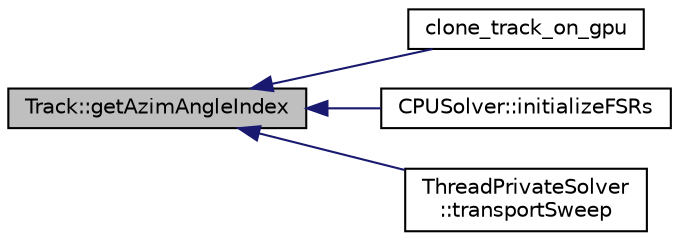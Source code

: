 digraph "Track::getAzimAngleIndex"
{
  edge [fontname="Helvetica",fontsize="10",labelfontname="Helvetica",labelfontsize="10"];
  node [fontname="Helvetica",fontsize="10",shape=record];
  rankdir="LR";
  Node1 [label="Track::getAzimAngleIndex",height=0.2,width=0.4,color="black", fillcolor="grey75", style="filled" fontcolor="black"];
  Node1 -> Node2 [dir="back",color="midnightblue",fontsize="10",style="solid",fontname="Helvetica"];
  Node2 [label="clone_track_on_gpu",height=0.2,width=0.4,color="black", fillcolor="white", style="filled",URL="$clone_8h.html#a1abe8d5d92a34a0a5f289a0f6df61a3e",tooltip="Given a pointer to a Track on the host and a dev_track on the GPU, copy all of the class attributes a..."];
  Node1 -> Node3 [dir="back",color="midnightblue",fontsize="10",style="solid",fontname="Helvetica"];
  Node3 [label="CPUSolver::initializeFSRs",height=0.2,width=0.4,color="black", fillcolor="white", style="filled",URL="$classCPUSolver.html#aafc9bf9eb416a12cbe21ddde4b5f9f1c",tooltip="Initializes the FSR volumes and Materials array."];
  Node1 -> Node4 [dir="back",color="midnightblue",fontsize="10",style="solid",fontname="Helvetica"];
  Node4 [label="ThreadPrivateSolver\l::transportSweep",height=0.2,width=0.4,color="black", fillcolor="white", style="filled",URL="$classThreadPrivateSolver.html#ad784c540c10f88aafe54965631c139e0",tooltip="This method performs one transport sweep of all azimuthal angles, Tracks, Track segments, polar angles and energy groups."];
}
